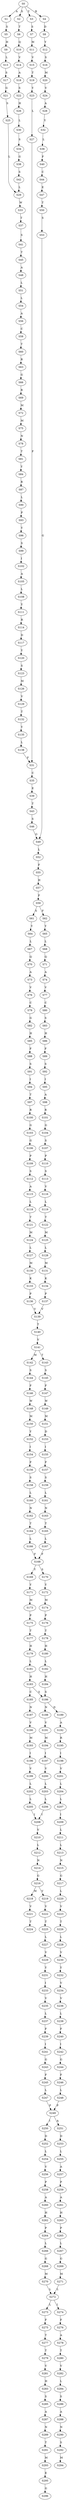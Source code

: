 strict digraph  {
	S0 -> S1 [ label = A ];
	S0 -> S2 [ label = S ];
	S0 -> S3 [ label = Y ];
	S0 -> S4 [ label = R ];
	S1 -> S5 [ label = S ];
	S2 -> S6 [ label = T ];
	S3 -> S7 [ label = S ];
	S4 -> S8 [ label = D ];
	S5 -> S9 [ label = H ];
	S6 -> S10 [ label = Q ];
	S7 -> S11 [ label = M ];
	S8 -> S12 [ label = Y ];
	S9 -> S13 [ label = L ];
	S10 -> S14 [ label = V ];
	S11 -> S15 [ label = V ];
	S12 -> S16 [ label = S ];
	S13 -> S17 [ label = S ];
	S14 -> S18 [ label = A ];
	S15 -> S19 [ label = T ];
	S16 -> S20 [ label = M ];
	S17 -> S21 [ label = G ];
	S18 -> S22 [ label = S ];
	S19 -> S23 [ label = Y ];
	S20 -> S24 [ label = V ];
	S21 -> S25 [ label = S ];
	S22 -> S26 [ label = H ];
	S23 -> S27 [ label = L ];
	S24 -> S28 [ label = A ];
	S25 -> S29 [ label = L ];
	S26 -> S30 [ label = L ];
	S27 -> S31 [ label = F ];
	S28 -> S32 [ label = Y ];
	S29 -> S33 [ label = W ];
	S30 -> S34 [ label = S ];
	S31 -> S35 [ label = C ];
	S32 -> S36 [ label = L ];
	S33 -> S37 [ label = T ];
	S34 -> S38 [ label = G ];
	S35 -> S39 [ label = E ];
	S36 -> S40 [ label = F ];
	S37 -> S41 [ label = S ];
	S38 -> S42 [ label = S ];
	S39 -> S43 [ label = T ];
	S40 -> S44 [ label = C ];
	S41 -> S45 [ label = T ];
	S42 -> S29 [ label = L ];
	S43 -> S46 [ label = S ];
	S44 -> S47 [ label = E ];
	S45 -> S48 [ label = A ];
	S46 -> S49 [ label = G ];
	S47 -> S50 [ label = T ];
	S48 -> S51 [ label = L ];
	S49 -> S52 [ label = L ];
	S50 -> S53 [ label = S ];
	S51 -> S54 [ label = L ];
	S52 -> S55 [ label = F ];
	S53 -> S49 [ label = G ];
	S54 -> S56 [ label = A ];
	S55 -> S57 [ label = H ];
	S56 -> S58 [ label = C ];
	S57 -> S59 [ label = F ];
	S58 -> S60 [ label = T ];
	S59 -> S61 [ label = S ];
	S59 -> S62 [ label = F ];
	S60 -> S63 [ label = R ];
	S61 -> S64 [ label = Y ];
	S62 -> S65 [ label = Y ];
	S63 -> S66 [ label = G ];
	S64 -> S67 [ label = L ];
	S65 -> S68 [ label = L ];
	S66 -> S69 [ label = R ];
	S67 -> S70 [ label = Q ];
	S68 -> S71 [ label = Q ];
	S69 -> S72 [ label = M ];
	S70 -> S73 [ label = A ];
	S71 -> S74 [ label = A ];
	S72 -> S75 [ label = M ];
	S73 -> S76 [ label = V ];
	S74 -> S77 [ label = V ];
	S75 -> S78 [ label = N ];
	S76 -> S79 [ label = C ];
	S77 -> S80 [ label = C ];
	S78 -> S81 [ label = T ];
	S79 -> S82 [ label = G ];
	S80 -> S83 [ label = S ];
	S81 -> S84 [ label = Y ];
	S82 -> S85 [ label = H ];
	S83 -> S86 [ label = H ];
	S84 -> S87 [ label = R ];
	S85 -> S88 [ label = F ];
	S86 -> S89 [ label = F ];
	S87 -> S90 [ label = L ];
	S88 -> S91 [ label = S ];
	S89 -> S92 [ label = S ];
	S90 -> S93 [ label = P ];
	S91 -> S94 [ label = I ];
	S92 -> S95 [ label = I ];
	S93 -> S96 [ label = Y ];
	S94 -> S97 [ label = T ];
	S95 -> S98 [ label = A ];
	S96 -> S99 [ label = S ];
	S97 -> S100 [ label = R ];
	S98 -> S101 [ label = R ];
	S99 -> S102 [ label = I ];
	S100 -> S103 [ label = G ];
	S101 -> S104 [ label = G ];
	S102 -> S105 [ label = A ];
	S103 -> S106 [ label = G ];
	S104 -> S107 [ label = S ];
	S105 -> S108 [ label = L ];
	S106 -> S109 [ label = P ];
	S107 -> S110 [ label = P ];
	S108 -> S111 [ label = Y ];
	S109 -> S112 [ label = S ];
	S110 -> S113 [ label = S ];
	S111 -> S114 [ label = R ];
	S112 -> S115 [ label = A ];
	S113 -> S116 [ label = V ];
	S114 -> S117 [ label = D ];
	S115 -> S118 [ label = L ];
	S116 -> S119 [ label = L ];
	S117 -> S120 [ label = Y ];
	S118 -> S121 [ label = T ];
	S119 -> S122 [ label = T ];
	S120 -> S123 [ label = S ];
	S121 -> S124 [ label = M ];
	S122 -> S125 [ label = M ];
	S123 -> S126 [ label = M ];
	S124 -> S127 [ label = L ];
	S125 -> S128 [ label = L ];
	S126 -> S129 [ label = V ];
	S127 -> S130 [ label = M ];
	S128 -> S131 [ label = M ];
	S129 -> S132 [ label = T ];
	S130 -> S133 [ label = K ];
	S131 -> S134 [ label = K ];
	S132 -> S135 [ label = Y ];
	S133 -> S136 [ label = P ];
	S134 -> S137 [ label = P ];
	S135 -> S138 [ label = L ];
	S136 -> S139 [ label = V ];
	S137 -> S139 [ label = V ];
	S138 -> S31 [ label = F ];
	S139 -> S140 [ label = T ];
	S140 -> S141 [ label = V ];
	S141 -> S142 [ label = M ];
	S141 -> S143 [ label = T ];
	S142 -> S144 [ label = S ];
	S143 -> S145 [ label = S ];
	S144 -> S146 [ label = F ];
	S145 -> S147 [ label = F ];
	S146 -> S148 [ label = W ];
	S147 -> S149 [ label = W ];
	S148 -> S150 [ label = M ];
	S149 -> S151 [ label = M ];
	S150 -> S152 [ label = Y ];
	S151 -> S153 [ label = D ];
	S152 -> S154 [ label = I ];
	S153 -> S155 [ label = I ];
	S154 -> S156 [ label = F ];
	S155 -> S157 [ label = F ];
	S156 -> S158 [ label = S ];
	S157 -> S159 [ label = S ];
	S158 -> S160 [ label = L ];
	S159 -> S161 [ label = L ];
	S160 -> S162 [ label = N ];
	S161 -> S163 [ label = N ];
	S162 -> S164 [ label = T ];
	S163 -> S165 [ label = T ];
	S164 -> S166 [ label = L ];
	S165 -> S167 [ label = L ];
	S166 -> S168 [ label = F ];
	S167 -> S168 [ label = F ];
	S168 -> S169 [ label = Y ];
	S168 -> S170 [ label = S ];
	S169 -> S171 [ label = Y ];
	S170 -> S172 [ label = Y ];
	S171 -> S173 [ label = M ];
	S172 -> S174 [ label = M ];
	S173 -> S175 [ label = P ];
	S174 -> S176 [ label = P ];
	S175 -> S177 [ label = T ];
	S176 -> S178 [ label = T ];
	S177 -> S179 [ label = H ];
	S178 -> S180 [ label = H ];
	S179 -> S181 [ label = L ];
	S180 -> S182 [ label = L ];
	S181 -> S183 [ label = H ];
	S182 -> S184 [ label = H ];
	S183 -> S185 [ label = C ];
	S183 -> S186 [ label = S ];
	S184 -> S186 [ label = S ];
	S185 -> S187 [ label = N ];
	S186 -> S188 [ label = N ];
	S186 -> S189 [ label = D ];
	S187 -> S190 [ label = V ];
	S188 -> S191 [ label = V ];
	S189 -> S192 [ label = A ];
	S190 -> S193 [ label = M ];
	S191 -> S194 [ label = M ];
	S192 -> S195 [ label = R ];
	S193 -> S196 [ label = I ];
	S194 -> S197 [ label = I ];
	S195 -> S198 [ label = I ];
	S196 -> S199 [ label = V ];
	S197 -> S200 [ label = V ];
	S198 -> S201 [ label = V ];
	S199 -> S202 [ label = L ];
	S200 -> S203 [ label = L ];
	S201 -> S204 [ label = L ];
	S202 -> S205 [ label = L ];
	S203 -> S206 [ label = L ];
	S204 -> S207 [ label = L ];
	S205 -> S208 [ label = I ];
	S206 -> S208 [ label = I ];
	S207 -> S209 [ label = I ];
	S208 -> S210 [ label = V ];
	S209 -> S211 [ label = L ];
	S210 -> S212 [ label = L ];
	S211 -> S213 [ label = L ];
	S212 -> S214 [ label = N ];
	S213 -> S215 [ label = N ];
	S214 -> S216 [ label = G ];
	S215 -> S217 [ label = G ];
	S216 -> S218 [ label = M ];
	S216 -> S219 [ label = V ];
	S217 -> S220 [ label = L ];
	S218 -> S221 [ label = V ];
	S219 -> S222 [ label = V ];
	S220 -> S223 [ label = V ];
	S221 -> S224 [ label = T ];
	S222 -> S225 [ label = T ];
	S223 -> S226 [ label = T ];
	S225 -> S227 [ label = L ];
	S226 -> S228 [ label = L ];
	S227 -> S229 [ label = V ];
	S228 -> S230 [ label = V ];
	S229 -> S231 [ label = Y ];
	S230 -> S232 [ label = Y ];
	S231 -> S233 [ label = I ];
	S232 -> S234 [ label = V ];
	S233 -> S235 [ label = V ];
	S234 -> S236 [ label = V ];
	S235 -> S237 [ label = L ];
	S236 -> S238 [ label = L ];
	S237 -> S239 [ label = F ];
	S238 -> S240 [ label = F ];
	S239 -> S241 [ label = I ];
	S240 -> S242 [ label = I ];
	S241 -> S243 [ label = G ];
	S242 -> S244 [ label = G ];
	S243 -> S245 [ label = F ];
	S244 -> S246 [ label = F ];
	S245 -> S247 [ label = L ];
	S246 -> S248 [ label = L ];
	S247 -> S249 [ label = P ];
	S248 -> S249 [ label = P ];
	S249 -> S250 [ label = I ];
	S249 -> S251 [ label = A ];
	S250 -> S252 [ label = D ];
	S251 -> S253 [ label = D ];
	S252 -> S254 [ label = L ];
	S253 -> S255 [ label = L ];
	S254 -> S256 [ label = V ];
	S255 -> S257 [ label = A ];
	S256 -> S258 [ label = P ];
	S257 -> S259 [ label = P ];
	S258 -> S260 [ label = A ];
	S259 -> S261 [ label = A ];
	S260 -> S262 [ label = H ];
	S261 -> S263 [ label = H ];
	S262 -> S264 [ label = P ];
	S263 -> S265 [ label = P ];
	S264 -> S266 [ label = L ];
	S265 -> S267 [ label = L ];
	S266 -> S268 [ label = G ];
	S267 -> S269 [ label = G ];
	S268 -> S270 [ label = M ];
	S269 -> S271 [ label = M ];
	S270 -> S272 [ label = L ];
	S271 -> S272 [ label = L ];
	S272 -> S273 [ label = L ];
	S272 -> S274 [ label = I ];
	S273 -> S275 [ label = F ];
	S274 -> S276 [ label = F ];
	S275 -> S277 [ label = T ];
	S276 -> S278 [ label = A ];
	S277 -> S279 [ label = T ];
	S278 -> S280 [ label = T ];
	S279 -> S281 [ label = V ];
	S280 -> S282 [ label = V ];
	S281 -> S283 [ label = H ];
	S282 -> S284 [ label = L ];
	S283 -> S285 [ label = S ];
	S284 -> S286 [ label = S ];
	S285 -> S287 [ label = A ];
	S286 -> S288 [ label = A ];
	S287 -> S289 [ label = N ];
	S288 -> S290 [ label = N ];
	S289 -> S291 [ label = T ];
	S290 -> S292 [ label = S ];
	S291 -> S293 [ label = M ];
	S292 -> S294 [ label = M ];
	S293 -> S295 [ label = E ];
	S295 -> S296 [ label = G ];
}
